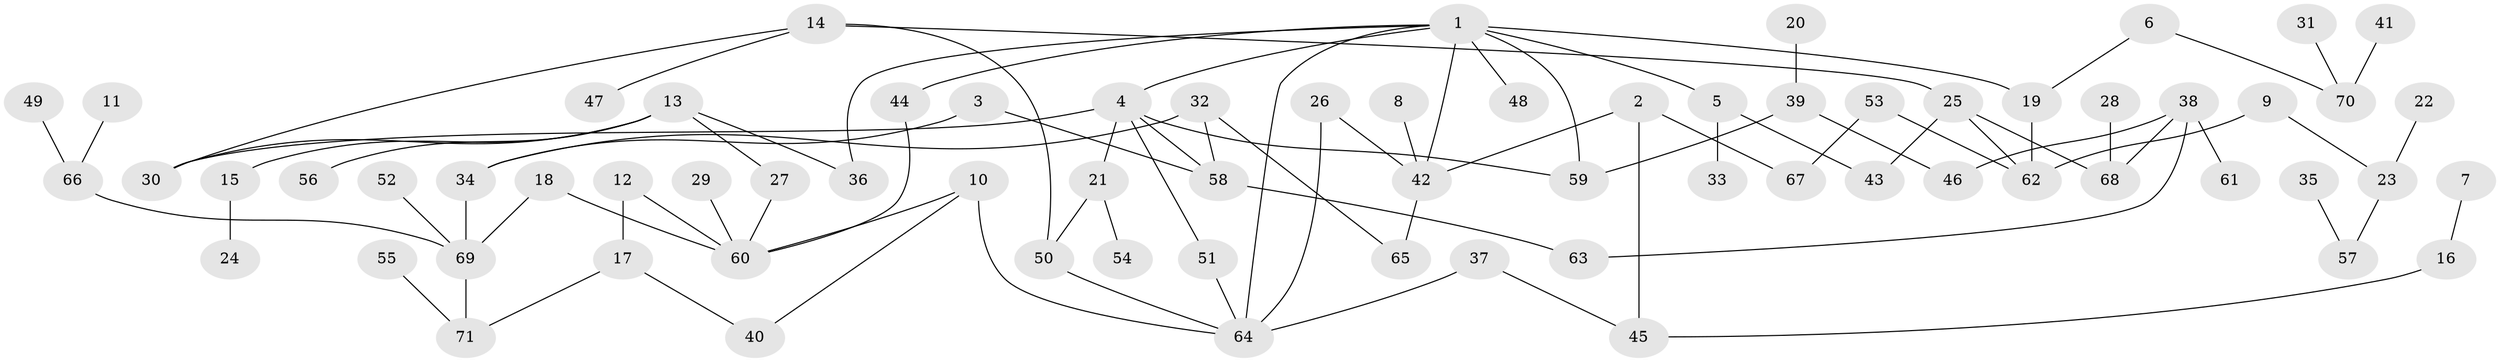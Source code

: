 // original degree distribution, {7: 0.02127659574468085, 4: 0.1347517730496454, 3: 0.14893617021276595, 6: 0.014184397163120567, 2: 0.28368794326241137, 5: 0.02127659574468085, 1: 0.375886524822695}
// Generated by graph-tools (version 1.1) at 2025/00/03/09/25 03:00:57]
// undirected, 71 vertices, 89 edges
graph export_dot {
graph [start="1"]
  node [color=gray90,style=filled];
  1;
  2;
  3;
  4;
  5;
  6;
  7;
  8;
  9;
  10;
  11;
  12;
  13;
  14;
  15;
  16;
  17;
  18;
  19;
  20;
  21;
  22;
  23;
  24;
  25;
  26;
  27;
  28;
  29;
  30;
  31;
  32;
  33;
  34;
  35;
  36;
  37;
  38;
  39;
  40;
  41;
  42;
  43;
  44;
  45;
  46;
  47;
  48;
  49;
  50;
  51;
  52;
  53;
  54;
  55;
  56;
  57;
  58;
  59;
  60;
  61;
  62;
  63;
  64;
  65;
  66;
  67;
  68;
  69;
  70;
  71;
  1 -- 4 [weight=1.0];
  1 -- 5 [weight=1.0];
  1 -- 19 [weight=1.0];
  1 -- 36 [weight=1.0];
  1 -- 42 [weight=1.0];
  1 -- 44 [weight=1.0];
  1 -- 48 [weight=1.0];
  1 -- 59 [weight=1.0];
  1 -- 64 [weight=1.0];
  2 -- 42 [weight=1.0];
  2 -- 45 [weight=1.0];
  2 -- 67 [weight=1.0];
  3 -- 34 [weight=1.0];
  3 -- 58 [weight=1.0];
  4 -- 21 [weight=1.0];
  4 -- 30 [weight=1.0];
  4 -- 51 [weight=1.0];
  4 -- 58 [weight=1.0];
  4 -- 59 [weight=1.0];
  5 -- 33 [weight=1.0];
  5 -- 43 [weight=1.0];
  6 -- 19 [weight=1.0];
  6 -- 70 [weight=1.0];
  7 -- 16 [weight=1.0];
  8 -- 42 [weight=1.0];
  9 -- 23 [weight=1.0];
  9 -- 62 [weight=1.0];
  10 -- 40 [weight=1.0];
  10 -- 60 [weight=1.0];
  10 -- 64 [weight=1.0];
  11 -- 66 [weight=1.0];
  12 -- 17 [weight=1.0];
  12 -- 60 [weight=1.0];
  13 -- 15 [weight=1.0];
  13 -- 27 [weight=1.0];
  13 -- 30 [weight=1.0];
  13 -- 36 [weight=1.0];
  13 -- 56 [weight=1.0];
  14 -- 25 [weight=1.0];
  14 -- 30 [weight=1.0];
  14 -- 47 [weight=1.0];
  14 -- 50 [weight=1.0];
  15 -- 24 [weight=1.0];
  16 -- 45 [weight=1.0];
  17 -- 40 [weight=1.0];
  17 -- 71 [weight=1.0];
  18 -- 60 [weight=1.0];
  18 -- 69 [weight=1.0];
  19 -- 62 [weight=1.0];
  20 -- 39 [weight=1.0];
  21 -- 50 [weight=1.0];
  21 -- 54 [weight=1.0];
  22 -- 23 [weight=1.0];
  23 -- 57 [weight=1.0];
  25 -- 43 [weight=1.0];
  25 -- 62 [weight=1.0];
  25 -- 68 [weight=1.0];
  26 -- 42 [weight=1.0];
  26 -- 64 [weight=1.0];
  27 -- 60 [weight=1.0];
  28 -- 68 [weight=1.0];
  29 -- 60 [weight=1.0];
  31 -- 70 [weight=1.0];
  32 -- 34 [weight=1.0];
  32 -- 58 [weight=1.0];
  32 -- 65 [weight=1.0];
  34 -- 69 [weight=1.0];
  35 -- 57 [weight=1.0];
  37 -- 45 [weight=1.0];
  37 -- 64 [weight=1.0];
  38 -- 46 [weight=1.0];
  38 -- 61 [weight=1.0];
  38 -- 63 [weight=1.0];
  38 -- 68 [weight=1.0];
  39 -- 46 [weight=1.0];
  39 -- 59 [weight=1.0];
  41 -- 70 [weight=1.0];
  42 -- 65 [weight=1.0];
  44 -- 60 [weight=1.0];
  49 -- 66 [weight=1.0];
  50 -- 64 [weight=1.0];
  51 -- 64 [weight=1.0];
  52 -- 69 [weight=1.0];
  53 -- 62 [weight=1.0];
  53 -- 67 [weight=2.0];
  55 -- 71 [weight=1.0];
  58 -- 63 [weight=1.0];
  66 -- 69 [weight=1.0];
  69 -- 71 [weight=1.0];
}
